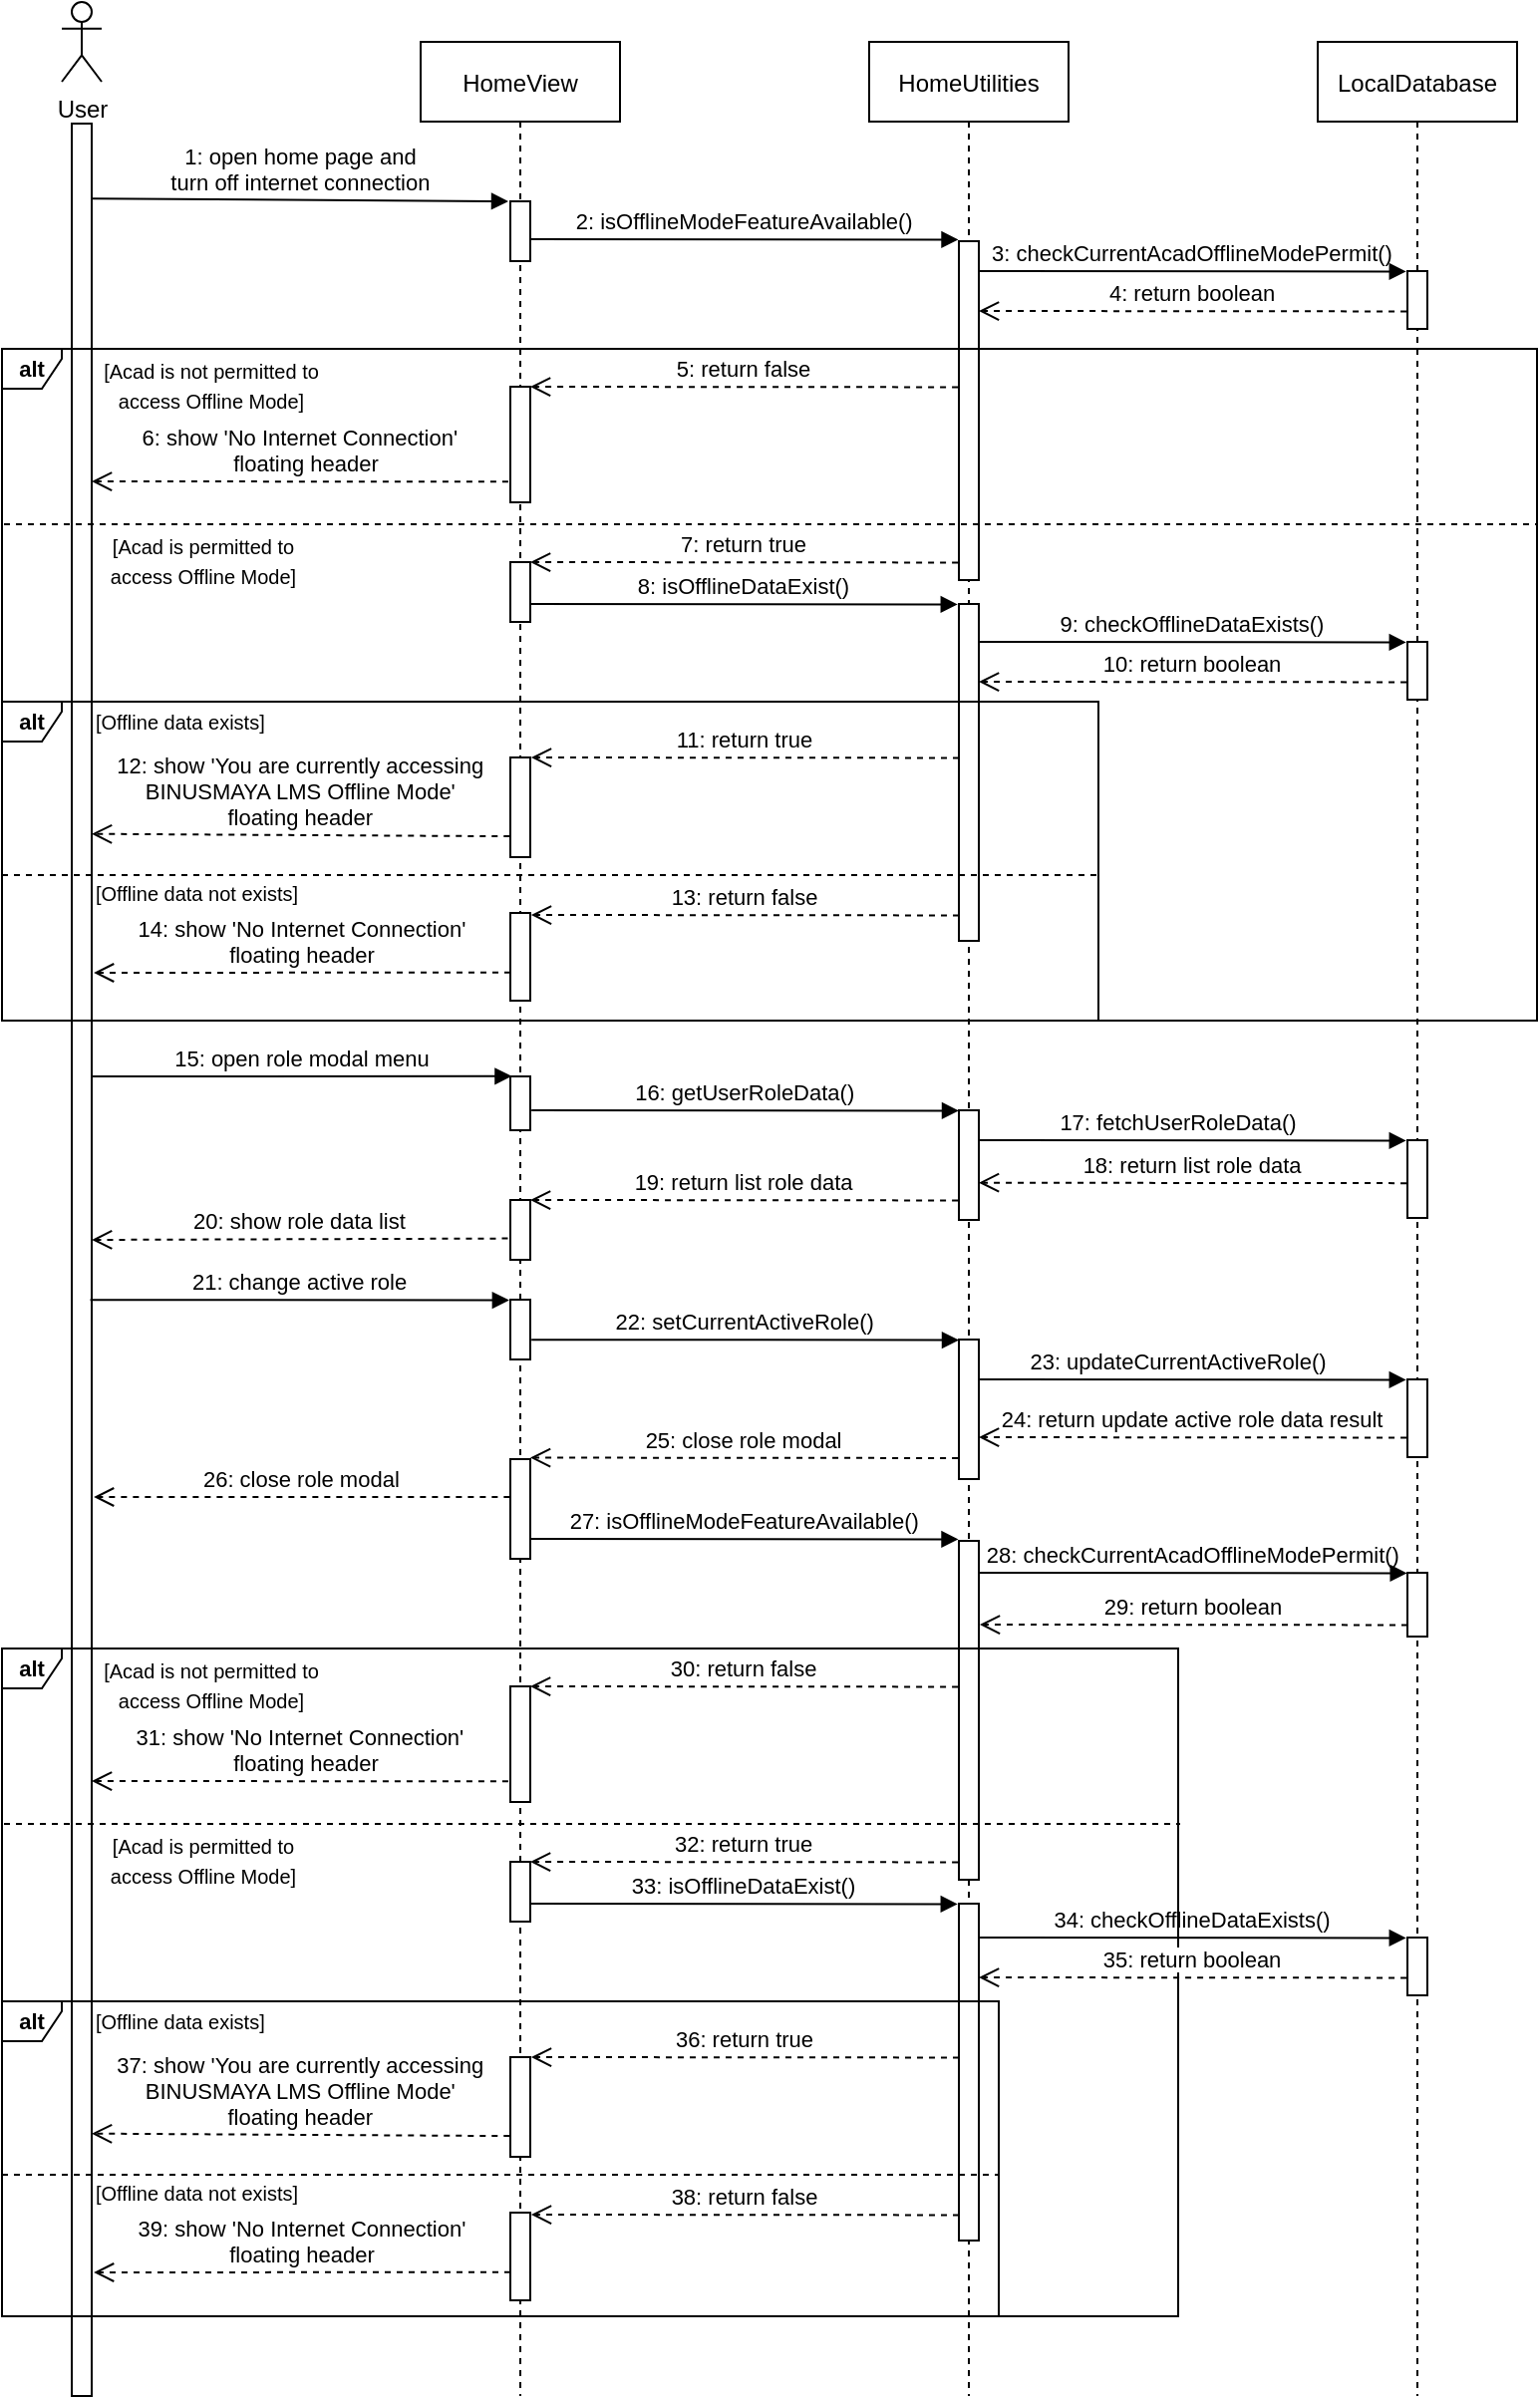 <mxfile version="20.8.3" type="github">
  <diagram id="kgpKYQtTHZ0yAKxKKP6v" name="Page-1">
    <mxGraphModel dx="3100" dy="775" grid="1" gridSize="10" guides="1" tooltips="1" connect="1" arrows="1" fold="1" page="1" pageScale="1" pageWidth="850" pageHeight="1100" math="0" shadow="0">
      <root>
        <mxCell id="0" />
        <mxCell id="1" parent="0" />
        <mxCell id="3nuBFxr9cyL0pnOWT2aG-1" value="HomeView" style="shape=umlLifeline;perimeter=lifelinePerimeter;container=1;collapsible=0;recursiveResize=0;rounded=0;shadow=0;strokeWidth=1;" parent="1" vertex="1">
          <mxGeometry x="-680" y="59" width="100" height="1181" as="geometry" />
        </mxCell>
        <mxCell id="3nuBFxr9cyL0pnOWT2aG-2" value="" style="points=[];perimeter=orthogonalPerimeter;rounded=0;shadow=0;strokeWidth=1;" parent="3nuBFxr9cyL0pnOWT2aG-1" vertex="1">
          <mxGeometry x="45" y="80" width="10" height="30" as="geometry" />
        </mxCell>
        <mxCell id="VgFMn7d585Ha0XAmIZsE-6" value="1: open home page and &#xa;turn off internet connection" style="verticalAlign=bottom;endArrow=block;shadow=0;strokeWidth=1;fontStyle=0;labelBorderColor=none;labelBackgroundColor=none;exitX=1.021;exitY=0.034;exitDx=0;exitDy=0;exitPerimeter=0;" parent="3nuBFxr9cyL0pnOWT2aG-1" edge="1">
          <mxGeometry relative="1" as="geometry">
            <mxPoint x="-164.79" y="78.62" as="sourcePoint" />
            <mxPoint x="44" y="80" as="targetPoint" />
          </mxGeometry>
        </mxCell>
        <mxCell id="3nuBFxr9cyL0pnOWT2aG-5" value="HomeUtilities" style="shape=umlLifeline;perimeter=lifelinePerimeter;container=1;collapsible=0;recursiveResize=0;rounded=0;shadow=0;strokeWidth=1;" parent="1" vertex="1">
          <mxGeometry x="-455" y="59" width="100" height="1181" as="geometry" />
        </mxCell>
        <mxCell id="VgFMn7d585Ha0XAmIZsE-7" value="2: isOfflineModeFeatureAvailable()" style="verticalAlign=bottom;endArrow=block;shadow=0;strokeWidth=1;fontStyle=0;labelBorderColor=none;labelBackgroundColor=none;entryX=-0.024;entryY=0.003;entryDx=0;entryDy=0;entryPerimeter=0;" parent="3nuBFxr9cyL0pnOWT2aG-5" edge="1">
          <mxGeometry relative="1" as="geometry">
            <mxPoint x="-169.633" y="99" as="sourcePoint" />
            <mxPoint x="44.76" y="99.21" as="targetPoint" />
          </mxGeometry>
        </mxCell>
        <mxCell id="VgFMn7d585Ha0XAmIZsE-16" value="" style="points=[];perimeter=orthogonalPerimeter;rounded=0;shadow=0;strokeWidth=1;" parent="3nuBFxr9cyL0pnOWT2aG-5" vertex="1">
          <mxGeometry x="45" y="100" width="10" height="170" as="geometry" />
        </mxCell>
        <mxCell id="D12k0bA-BJYKIJGbDswn-10" value="" style="group" parent="1" vertex="1" connectable="0">
          <mxGeometry x="-860" y="59" width="20" height="710" as="geometry" />
        </mxCell>
        <mxCell id="D12k0bA-BJYKIJGbDswn-4" value="User" style="shape=umlActor;verticalLabelPosition=bottom;verticalAlign=top;html=1;outlineConnect=0;" parent="D12k0bA-BJYKIJGbDswn-10" vertex="1">
          <mxGeometry y="-20" width="20" height="40" as="geometry" />
        </mxCell>
        <mxCell id="VgFMn7d585Ha0XAmIZsE-21" value="" style="points=[];perimeter=orthogonalPerimeter;rounded=0;shadow=0;strokeWidth=1;" parent="1" vertex="1">
          <mxGeometry x="-855" y="100" width="10" height="1140" as="geometry" />
        </mxCell>
        <mxCell id="VgFMn7d585Ha0XAmIZsE-23" value="&lt;b&gt;alt&lt;/b&gt;" style="shape=umlFrame;whiteSpace=wrap;html=1;fontSize=11;width=30;height=20;fillColor=none;" parent="1" vertex="1">
          <mxGeometry x="-890" y="213" width="770" height="337" as="geometry" />
        </mxCell>
        <mxCell id="VgFMn7d585Ha0XAmIZsE-24" value="&lt;span style=&quot;font-size: 10px;&quot;&gt;[Acad is not permitted to access Offline Mode]&lt;/span&gt;" style="text;html=1;strokeColor=none;fillColor=none;align=center;verticalAlign=middle;whiteSpace=wrap;rounded=0;" parent="1" vertex="1">
          <mxGeometry x="-840" y="213" width="110" height="35.5" as="geometry" />
        </mxCell>
        <mxCell id="VgFMn7d585Ha0XAmIZsE-25" value="" style="points=[];perimeter=orthogonalPerimeter;rounded=0;shadow=0;strokeWidth=1;" parent="1" vertex="1">
          <mxGeometry x="-635" y="232" width="10" height="58" as="geometry" />
        </mxCell>
        <mxCell id="VgFMn7d585Ha0XAmIZsE-26" value="5: return false" style="verticalAlign=bottom;endArrow=open;dashed=1;endSize=8;exitX=0;exitY=0.95;shadow=0;strokeWidth=1;entryX=1.046;entryY=0.283;entryDx=0;entryDy=0;entryPerimeter=0;" parent="1" edge="1">
          <mxGeometry relative="1" as="geometry">
            <mxPoint x="-625" y="232" as="targetPoint" />
            <mxPoint x="-410.46" y="232.22" as="sourcePoint" />
          </mxGeometry>
        </mxCell>
        <mxCell id="VgFMn7d585Ha0XAmIZsE-49" value="" style="line;strokeWidth=1;fillColor=none;align=left;verticalAlign=middle;spacingTop=-1;spacingLeft=3;spacingRight=3;rotatable=0;labelPosition=right;points=[];portConstraint=eastwest;strokeColor=inherit;fontSize=10;dashed=1;" parent="1" vertex="1">
          <mxGeometry x="-889" y="297" width="769" height="8" as="geometry" />
        </mxCell>
        <mxCell id="VgFMn7d585Ha0XAmIZsE-50" value="&lt;span style=&quot;font-size: 10px;&quot;&gt;[Acad is permitted to access Offline Mode]&lt;/span&gt;" style="text;html=1;strokeColor=none;fillColor=none;align=center;verticalAlign=middle;whiteSpace=wrap;rounded=0;" parent="1" vertex="1">
          <mxGeometry x="-844" y="301" width="110" height="35.5" as="geometry" />
        </mxCell>
        <mxCell id="VgFMn7d585Ha0XAmIZsE-52" value="7: return true" style="verticalAlign=bottom;endArrow=open;dashed=1;endSize=8;exitX=0;exitY=0.95;shadow=0;strokeWidth=1;entryX=1.046;entryY=0.283;entryDx=0;entryDy=0;entryPerimeter=0;" parent="1" edge="1">
          <mxGeometry relative="1" as="geometry">
            <mxPoint x="-625.0" y="320" as="targetPoint" />
            <mxPoint x="-410.46" y="320.22" as="sourcePoint" />
          </mxGeometry>
        </mxCell>
        <mxCell id="Guo4P8dY95QTmtFHYeZ4-5" value="6: show &#39;No Internet Connection&#39;&#xa;  floating header" style="verticalAlign=bottom;endArrow=open;dashed=1;endSize=8;shadow=0;strokeWidth=1;entryX=1.046;entryY=0.283;entryDx=0;entryDy=0;entryPerimeter=0;exitX=-0.105;exitY=0.86;exitDx=0;exitDy=0;exitPerimeter=0;labelBackgroundColor=none;" parent="1" edge="1">
          <mxGeometry relative="1" as="geometry">
            <mxPoint x="-845.0" y="279.5" as="targetPoint" />
            <mxPoint x="-636.05" y="279.66" as="sourcePoint" />
          </mxGeometry>
        </mxCell>
        <mxCell id="Guo4P8dY95QTmtFHYeZ4-6" value="" style="points=[];perimeter=orthogonalPerimeter;rounded=0;shadow=0;strokeWidth=1;" parent="1" vertex="1">
          <mxGeometry x="-635" y="320" width="10" height="30" as="geometry" />
        </mxCell>
        <mxCell id="Guo4P8dY95QTmtFHYeZ4-7" value="8: isOfflineDataExist()" style="verticalAlign=bottom;endArrow=block;shadow=0;strokeWidth=1;fontStyle=0;labelBorderColor=none;labelBackgroundColor=none;entryX=-0.024;entryY=0.003;entryDx=0;entryDy=0;entryPerimeter=0;" parent="1" edge="1">
          <mxGeometry relative="1" as="geometry">
            <mxPoint x="-625.003" y="341" as="sourcePoint" />
            <mxPoint x="-410.61" y="341.21" as="targetPoint" />
          </mxGeometry>
        </mxCell>
        <mxCell id="Guo4P8dY95QTmtFHYeZ4-10" value="" style="points=[];perimeter=orthogonalPerimeter;rounded=0;shadow=0;strokeWidth=1;" parent="1" vertex="1">
          <mxGeometry x="-410" y="341" width="10" height="169" as="geometry" />
        </mxCell>
        <mxCell id="Guo4P8dY95QTmtFHYeZ4-11" value="&lt;b&gt;alt&lt;/b&gt;" style="shape=umlFrame;whiteSpace=wrap;html=1;fontSize=11;width=30;height=20;fillColor=none;" parent="1" vertex="1">
          <mxGeometry x="-890" y="390" width="550" height="160" as="geometry" />
        </mxCell>
        <mxCell id="Guo4P8dY95QTmtFHYeZ4-12" value="&lt;span style=&quot;font-size: 10px;&quot;&gt;[Offline data exists]&lt;/span&gt;" style="text;html=1;strokeColor=none;fillColor=none;align=left;verticalAlign=middle;whiteSpace=wrap;rounded=0;" parent="1" vertex="1">
          <mxGeometry x="-845" y="390" width="110" height="20" as="geometry" />
        </mxCell>
        <mxCell id="Guo4P8dY95QTmtFHYeZ4-13" value="11: return true" style="verticalAlign=bottom;endArrow=open;dashed=1;endSize=8;exitX=0;exitY=0.95;shadow=0;strokeWidth=1;entryX=1.046;entryY=0.283;entryDx=0;entryDy=0;entryPerimeter=0;" parent="1" edge="1">
          <mxGeometry relative="1" as="geometry">
            <mxPoint x="-624.54" y="418" as="targetPoint" />
            <mxPoint x="-410.0" y="418.22" as="sourcePoint" />
          </mxGeometry>
        </mxCell>
        <mxCell id="Guo4P8dY95QTmtFHYeZ4-14" value="" style="points=[];perimeter=orthogonalPerimeter;rounded=0;shadow=0;strokeWidth=1;" parent="1" vertex="1">
          <mxGeometry x="-635" y="418" width="10" height="50" as="geometry" />
        </mxCell>
        <mxCell id="Guo4P8dY95QTmtFHYeZ4-15" value="12: show &#39;You are currently accessing &#xa;BINUSMAYA LMS Offline Mode&#39; &#xa;floating header" style="verticalAlign=bottom;endArrow=open;dashed=1;endSize=8;shadow=0;strokeWidth=1;entryX=1.046;entryY=0.283;entryDx=0;entryDy=0;entryPerimeter=0;exitX=-0.036;exitY=0.882;exitDx=0;exitDy=0;exitPerimeter=0;labelBackgroundColor=none;" parent="1" edge="1">
          <mxGeometry relative="1" as="geometry">
            <mxPoint x="-845.0" y="456.35" as="targetPoint" />
            <mxPoint x="-635.36" y="457.56" as="sourcePoint" />
          </mxGeometry>
        </mxCell>
        <mxCell id="Guo4P8dY95QTmtFHYeZ4-18" value="" style="line;strokeWidth=1;fillColor=none;align=left;verticalAlign=middle;spacingTop=-1;spacingLeft=3;spacingRight=3;rotatable=0;labelPosition=right;points=[];portConstraint=eastwest;strokeColor=inherit;fontSize=10;dashed=1;" parent="1" vertex="1">
          <mxGeometry x="-890" y="473" width="550" height="8" as="geometry" />
        </mxCell>
        <mxCell id="Guo4P8dY95QTmtFHYeZ4-19" value="&lt;span style=&quot;font-size: 10px;&quot;&gt;[Offline data not exists]&lt;/span&gt;" style="text;html=1;strokeColor=none;fillColor=none;align=left;verticalAlign=middle;whiteSpace=wrap;rounded=0;" parent="1" vertex="1">
          <mxGeometry x="-845" y="476" width="110" height="20" as="geometry" />
        </mxCell>
        <mxCell id="Guo4P8dY95QTmtFHYeZ4-20" value="" style="points=[];perimeter=orthogonalPerimeter;rounded=0;shadow=0;strokeWidth=1;" parent="1" vertex="1">
          <mxGeometry x="-635" y="496" width="10" height="44" as="geometry" />
        </mxCell>
        <mxCell id="Guo4P8dY95QTmtFHYeZ4-21" value="13: return false" style="verticalAlign=bottom;endArrow=open;dashed=1;endSize=8;exitX=0;exitY=0.95;shadow=0;strokeWidth=1;entryX=1.046;entryY=0.283;entryDx=0;entryDy=0;entryPerimeter=0;" parent="1" edge="1">
          <mxGeometry relative="1" as="geometry">
            <mxPoint x="-624.54" y="497" as="targetPoint" />
            <mxPoint x="-410.0" y="497.22" as="sourcePoint" />
          </mxGeometry>
        </mxCell>
        <mxCell id="Guo4P8dY95QTmtFHYeZ4-22" value="14: show &#39;No Internet Connection&#39; &#xa;floating header" style="verticalAlign=bottom;endArrow=open;dashed=1;endSize=8;shadow=0;strokeWidth=1;entryX=1.046;entryY=0.283;entryDx=0;entryDy=0;entryPerimeter=0;exitX=0;exitY=0.908;exitDx=0;exitDy=0;exitPerimeter=0;labelBackgroundColor=none;" parent="1" edge="1">
          <mxGeometry relative="1" as="geometry">
            <mxPoint x="-843.95" y="526.0" as="targetPoint" />
            <mxPoint x="-635" y="525.848" as="sourcePoint" />
          </mxGeometry>
        </mxCell>
        <mxCell id="Guo4P8dY95QTmtFHYeZ4-23" value="15: open role modal menu" style="verticalAlign=bottom;endArrow=block;shadow=0;strokeWidth=1;fontStyle=0;labelBorderColor=none;labelBackgroundColor=none;entryX=0.073;entryY=-0.003;entryDx=0;entryDy=0;entryPerimeter=0;" parent="1" target="Guo4P8dY95QTmtFHYeZ4-24" edge="1">
          <mxGeometry relative="1" as="geometry">
            <mxPoint x="-845" y="578.0" as="sourcePoint" />
            <mxPoint x="-720" y="578" as="targetPoint" />
          </mxGeometry>
        </mxCell>
        <mxCell id="Guo4P8dY95QTmtFHYeZ4-24" value="" style="points=[];perimeter=orthogonalPerimeter;rounded=0;shadow=0;strokeWidth=1;" parent="1" vertex="1">
          <mxGeometry x="-635" y="578" width="10" height="27" as="geometry" />
        </mxCell>
        <mxCell id="Guo4P8dY95QTmtFHYeZ4-25" value="" style="points=[];perimeter=orthogonalPerimeter;rounded=0;shadow=0;strokeWidth=1;" parent="1" vertex="1">
          <mxGeometry x="-410" y="595" width="10" height="55" as="geometry" />
        </mxCell>
        <mxCell id="Guo4P8dY95QTmtFHYeZ4-26" value="16: getUserRoleData()" style="verticalAlign=bottom;endArrow=block;shadow=0;strokeWidth=1;fontStyle=0;labelBorderColor=none;labelBackgroundColor=none;entryX=-0.024;entryY=0.003;entryDx=0;entryDy=0;entryPerimeter=0;" parent="1" edge="1">
          <mxGeometry relative="1" as="geometry">
            <mxPoint x="-624.393" y="595.0" as="sourcePoint" />
            <mxPoint x="-410.0" y="595.21" as="targetPoint" />
          </mxGeometry>
        </mxCell>
        <mxCell id="Guo4P8dY95QTmtFHYeZ4-29" value="19: return list role data" style="verticalAlign=bottom;endArrow=open;dashed=1;endSize=8;exitX=0;exitY=0.95;shadow=0;strokeWidth=1;entryX=1.046;entryY=0.283;entryDx=0;entryDy=0;entryPerimeter=0;" parent="1" edge="1">
          <mxGeometry relative="1" as="geometry">
            <mxPoint x="-625.0" y="640" as="targetPoint" />
            <mxPoint x="-410.46" y="640.22" as="sourcePoint" />
          </mxGeometry>
        </mxCell>
        <mxCell id="Guo4P8dY95QTmtFHYeZ4-31" value="" style="points=[];perimeter=orthogonalPerimeter;rounded=0;shadow=0;strokeWidth=1;" parent="1" vertex="1">
          <mxGeometry x="-635" y="640" width="10" height="30" as="geometry" />
        </mxCell>
        <mxCell id="Guo4P8dY95QTmtFHYeZ4-32" value="20: show role data list" style="verticalAlign=bottom;endArrow=open;dashed=1;endSize=8;shadow=0;strokeWidth=1;entryX=1.046;entryY=0.283;entryDx=0;entryDy=0;entryPerimeter=0;exitX=-0.026;exitY=0.739;exitDx=0;exitDy=0;exitPerimeter=0;labelBackgroundColor=none;" parent="1" edge="1">
          <mxGeometry relative="1" as="geometry">
            <mxPoint x="-844.95" y="660" as="targetPoint" />
            <mxPoint x="-636.26" y="659.299" as="sourcePoint" />
          </mxGeometry>
        </mxCell>
        <mxCell id="Guo4P8dY95QTmtFHYeZ4-33" value="21: change active role" style="verticalAlign=bottom;endArrow=block;shadow=0;strokeWidth=1;fontStyle=0;labelBorderColor=none;labelBackgroundColor=none;entryX=-0.056;entryY=0.009;entryDx=0;entryDy=0;entryPerimeter=0;" parent="1" target="Guo4P8dY95QTmtFHYeZ4-34" edge="1">
          <mxGeometry relative="1" as="geometry">
            <mxPoint x="-845.73" y="690.08" as="sourcePoint" />
            <mxPoint x="-715.0" y="689.999" as="targetPoint" />
          </mxGeometry>
        </mxCell>
        <mxCell id="Guo4P8dY95QTmtFHYeZ4-34" value="" style="points=[];perimeter=orthogonalPerimeter;rounded=0;shadow=0;strokeWidth=1;" parent="1" vertex="1">
          <mxGeometry x="-635" y="690" width="10" height="30" as="geometry" />
        </mxCell>
        <mxCell id="Guo4P8dY95QTmtFHYeZ4-35" value="22: setCurrentActiveRole()" style="verticalAlign=bottom;endArrow=block;shadow=0;strokeWidth=1;fontStyle=0;labelBorderColor=none;labelBackgroundColor=none;entryX=-0.024;entryY=0.003;entryDx=0;entryDy=0;entryPerimeter=0;" parent="1" edge="1">
          <mxGeometry relative="1" as="geometry">
            <mxPoint x="-624.393" y="710.07" as="sourcePoint" />
            <mxPoint x="-410.0" y="710.28" as="targetPoint" />
          </mxGeometry>
        </mxCell>
        <mxCell id="Guo4P8dY95QTmtFHYeZ4-36" value="" style="points=[];perimeter=orthogonalPerimeter;rounded=0;shadow=0;strokeWidth=1;" parent="1" vertex="1">
          <mxGeometry x="-410" y="710" width="10" height="70" as="geometry" />
        </mxCell>
        <mxCell id="Guo4P8dY95QTmtFHYeZ4-39" value="25: close role modal" style="verticalAlign=bottom;endArrow=open;dashed=1;endSize=8;exitX=0;exitY=0.95;shadow=0;strokeWidth=1;entryX=1.046;entryY=0.283;entryDx=0;entryDy=0;entryPerimeter=0;" parent="1" edge="1">
          <mxGeometry relative="1" as="geometry">
            <mxPoint x="-625.0" y="769.26" as="targetPoint" />
            <mxPoint x="-410.46" y="769.48" as="sourcePoint" />
          </mxGeometry>
        </mxCell>
        <mxCell id="Guo4P8dY95QTmtFHYeZ4-40" value="" style="points=[];perimeter=orthogonalPerimeter;rounded=0;shadow=0;strokeWidth=1;" parent="1" vertex="1">
          <mxGeometry x="-635" y="770" width="10" height="50" as="geometry" />
        </mxCell>
        <mxCell id="Guo4P8dY95QTmtFHYeZ4-42" value="26: close role modal" style="verticalAlign=bottom;endArrow=open;dashed=1;endSize=8;shadow=0;strokeWidth=1;entryX=1.046;entryY=0.283;entryDx=0;entryDy=0;entryPerimeter=0;labelBackgroundColor=none;exitX=-0.032;exitY=0.499;exitDx=0;exitDy=0;exitPerimeter=0;" parent="1" edge="1">
          <mxGeometry relative="1" as="geometry">
            <mxPoint x="-843.95" y="789" as="targetPoint" />
            <mxPoint x="-635.32" y="788.94" as="sourcePoint" />
          </mxGeometry>
        </mxCell>
        <mxCell id="Guo4P8dY95QTmtFHYeZ4-70" value="27: isOfflineModeFeatureAvailable()" style="verticalAlign=bottom;endArrow=block;shadow=0;strokeWidth=1;fontStyle=0;labelBorderColor=none;labelBackgroundColor=none;entryX=-0.024;entryY=0.003;entryDx=0;entryDy=0;entryPerimeter=0;" parent="1" edge="1">
          <mxGeometry relative="1" as="geometry">
            <mxPoint x="-624.633" y="810" as="sourcePoint" />
            <mxPoint x="-410.24" y="810.21" as="targetPoint" />
          </mxGeometry>
        </mxCell>
        <mxCell id="Guo4P8dY95QTmtFHYeZ4-71" value="" style="points=[];perimeter=orthogonalPerimeter;rounded=0;shadow=0;strokeWidth=1;" parent="1" vertex="1">
          <mxGeometry x="-410" y="811" width="10" height="170" as="geometry" />
        </mxCell>
        <mxCell id="Guo4P8dY95QTmtFHYeZ4-74" value="&lt;b&gt;alt&lt;/b&gt;" style="shape=umlFrame;whiteSpace=wrap;html=1;fontSize=11;width=30;height=20;fillColor=none;" parent="1" vertex="1">
          <mxGeometry x="-890" y="865" width="590" height="335" as="geometry" />
        </mxCell>
        <mxCell id="Guo4P8dY95QTmtFHYeZ4-75" value="&lt;span style=&quot;font-size: 10px;&quot;&gt;[Acad is not permitted to access Offline Mode]&lt;/span&gt;" style="text;html=1;strokeColor=none;fillColor=none;align=center;verticalAlign=middle;whiteSpace=wrap;rounded=0;" parent="1" vertex="1">
          <mxGeometry x="-840" y="865" width="110" height="35.5" as="geometry" />
        </mxCell>
        <mxCell id="Guo4P8dY95QTmtFHYeZ4-76" value="" style="points=[];perimeter=orthogonalPerimeter;rounded=0;shadow=0;strokeWidth=1;" parent="1" vertex="1">
          <mxGeometry x="-635" y="884" width="10" height="58" as="geometry" />
        </mxCell>
        <mxCell id="Guo4P8dY95QTmtFHYeZ4-77" value="30: return false" style="verticalAlign=bottom;endArrow=open;dashed=1;endSize=8;exitX=0;exitY=0.95;shadow=0;strokeWidth=1;entryX=1.046;entryY=0.283;entryDx=0;entryDy=0;entryPerimeter=0;" parent="1" edge="1">
          <mxGeometry relative="1" as="geometry">
            <mxPoint x="-625" y="884" as="targetPoint" />
            <mxPoint x="-410.46" y="884.22" as="sourcePoint" />
          </mxGeometry>
        </mxCell>
        <mxCell id="Guo4P8dY95QTmtFHYeZ4-78" value="" style="line;strokeWidth=1;fillColor=none;align=left;verticalAlign=middle;spacingTop=-1;spacingLeft=3;spacingRight=3;rotatable=0;labelPosition=right;points=[];portConstraint=eastwest;strokeColor=inherit;fontSize=10;dashed=1;" parent="1" vertex="1">
          <mxGeometry x="-889" y="949" width="590" height="8" as="geometry" />
        </mxCell>
        <mxCell id="Guo4P8dY95QTmtFHYeZ4-79" value="&lt;span style=&quot;font-size: 10px;&quot;&gt;[Acad is permitted to access Offline Mode]&lt;/span&gt;" style="text;html=1;strokeColor=none;fillColor=none;align=center;verticalAlign=middle;whiteSpace=wrap;rounded=0;" parent="1" vertex="1">
          <mxGeometry x="-844" y="953" width="110" height="35.5" as="geometry" />
        </mxCell>
        <mxCell id="Guo4P8dY95QTmtFHYeZ4-80" value="32: return true" style="verticalAlign=bottom;endArrow=open;dashed=1;endSize=8;exitX=0;exitY=0.95;shadow=0;strokeWidth=1;entryX=1.046;entryY=0.283;entryDx=0;entryDy=0;entryPerimeter=0;" parent="1" edge="1">
          <mxGeometry relative="1" as="geometry">
            <mxPoint x="-625" y="972" as="targetPoint" />
            <mxPoint x="-410.46" y="972.22" as="sourcePoint" />
          </mxGeometry>
        </mxCell>
        <mxCell id="Guo4P8dY95QTmtFHYeZ4-81" value="31: show &#39;No Internet Connection&#39;&#xa;  floating header" style="verticalAlign=bottom;endArrow=open;dashed=1;endSize=8;shadow=0;strokeWidth=1;entryX=1.046;entryY=0.283;entryDx=0;entryDy=0;entryPerimeter=0;exitX=-0.105;exitY=0.86;exitDx=0;exitDy=0;exitPerimeter=0;labelBackgroundColor=none;" parent="1" edge="1">
          <mxGeometry relative="1" as="geometry">
            <mxPoint x="-845" y="931.5" as="targetPoint" />
            <mxPoint x="-636.05" y="931.66" as="sourcePoint" />
          </mxGeometry>
        </mxCell>
        <mxCell id="Guo4P8dY95QTmtFHYeZ4-82" value="" style="points=[];perimeter=orthogonalPerimeter;rounded=0;shadow=0;strokeWidth=1;" parent="1" vertex="1">
          <mxGeometry x="-635" y="972" width="10" height="30" as="geometry" />
        </mxCell>
        <mxCell id="Guo4P8dY95QTmtFHYeZ4-83" value="33: isOfflineDataExist()" style="verticalAlign=bottom;endArrow=block;shadow=0;strokeWidth=1;fontStyle=0;labelBorderColor=none;labelBackgroundColor=none;entryX=-0.024;entryY=0.003;entryDx=0;entryDy=0;entryPerimeter=0;" parent="1" edge="1">
          <mxGeometry relative="1" as="geometry">
            <mxPoint x="-625.003" y="993" as="sourcePoint" />
            <mxPoint x="-410.61" y="993.21" as="targetPoint" />
          </mxGeometry>
        </mxCell>
        <mxCell id="Guo4P8dY95QTmtFHYeZ4-86" value="" style="points=[];perimeter=orthogonalPerimeter;rounded=0;shadow=0;strokeWidth=1;" parent="1" vertex="1">
          <mxGeometry x="-410" y="993" width="10" height="169" as="geometry" />
        </mxCell>
        <mxCell id="Guo4P8dY95QTmtFHYeZ4-87" value="&lt;b&gt;alt&lt;/b&gt;" style="shape=umlFrame;whiteSpace=wrap;html=1;fontSize=11;width=30;height=20;fillColor=none;" parent="1" vertex="1">
          <mxGeometry x="-890" y="1042" width="500" height="158" as="geometry" />
        </mxCell>
        <mxCell id="Guo4P8dY95QTmtFHYeZ4-88" value="&lt;span style=&quot;font-size: 10px;&quot;&gt;[Offline data exists]&lt;/span&gt;" style="text;html=1;strokeColor=none;fillColor=none;align=left;verticalAlign=middle;whiteSpace=wrap;rounded=0;" parent="1" vertex="1">
          <mxGeometry x="-845" y="1042" width="110" height="20" as="geometry" />
        </mxCell>
        <mxCell id="Guo4P8dY95QTmtFHYeZ4-89" value="36: return true" style="verticalAlign=bottom;endArrow=open;dashed=1;endSize=8;exitX=0;exitY=0.95;shadow=0;strokeWidth=1;entryX=1.046;entryY=0.283;entryDx=0;entryDy=0;entryPerimeter=0;" parent="1" edge="1">
          <mxGeometry relative="1" as="geometry">
            <mxPoint x="-624.54" y="1070" as="targetPoint" />
            <mxPoint x="-410" y="1070.22" as="sourcePoint" />
          </mxGeometry>
        </mxCell>
        <mxCell id="Guo4P8dY95QTmtFHYeZ4-90" value="" style="points=[];perimeter=orthogonalPerimeter;rounded=0;shadow=0;strokeWidth=1;" parent="1" vertex="1">
          <mxGeometry x="-635" y="1070" width="10" height="50" as="geometry" />
        </mxCell>
        <mxCell id="Guo4P8dY95QTmtFHYeZ4-91" value="37: show &#39;You are currently accessing &#xa;BINUSMAYA LMS Offline Mode&#39; &#xa;floating header" style="verticalAlign=bottom;endArrow=open;dashed=1;endSize=8;shadow=0;strokeWidth=1;entryX=1.046;entryY=0.283;entryDx=0;entryDy=0;entryPerimeter=0;exitX=-0.036;exitY=0.882;exitDx=0;exitDy=0;exitPerimeter=0;labelBackgroundColor=none;" parent="1" edge="1">
          <mxGeometry relative="1" as="geometry">
            <mxPoint x="-845" y="1108.35" as="targetPoint" />
            <mxPoint x="-635.36" y="1109.56" as="sourcePoint" />
          </mxGeometry>
        </mxCell>
        <mxCell id="Guo4P8dY95QTmtFHYeZ4-92" value="" style="line;strokeWidth=1;fillColor=none;align=left;verticalAlign=middle;spacingTop=-1;spacingLeft=3;spacingRight=3;rotatable=0;labelPosition=right;points=[];portConstraint=eastwest;strokeColor=inherit;fontSize=10;dashed=1;" parent="1" vertex="1">
          <mxGeometry x="-890" y="1125" width="500" height="8" as="geometry" />
        </mxCell>
        <mxCell id="Guo4P8dY95QTmtFHYeZ4-93" value="&lt;span style=&quot;font-size: 10px;&quot;&gt;[Offline data not exists]&lt;/span&gt;" style="text;html=1;strokeColor=none;fillColor=none;align=left;verticalAlign=middle;whiteSpace=wrap;rounded=0;" parent="1" vertex="1">
          <mxGeometry x="-845" y="1128" width="110" height="20" as="geometry" />
        </mxCell>
        <mxCell id="Guo4P8dY95QTmtFHYeZ4-94" value="" style="points=[];perimeter=orthogonalPerimeter;rounded=0;shadow=0;strokeWidth=1;" parent="1" vertex="1">
          <mxGeometry x="-635" y="1148" width="10" height="44" as="geometry" />
        </mxCell>
        <mxCell id="Guo4P8dY95QTmtFHYeZ4-95" value="38: return false" style="verticalAlign=bottom;endArrow=open;dashed=1;endSize=8;exitX=0;exitY=0.95;shadow=0;strokeWidth=1;entryX=1.046;entryY=0.283;entryDx=0;entryDy=0;entryPerimeter=0;" parent="1" edge="1">
          <mxGeometry relative="1" as="geometry">
            <mxPoint x="-624.54" y="1149" as="targetPoint" />
            <mxPoint x="-410" y="1149.22" as="sourcePoint" />
          </mxGeometry>
        </mxCell>
        <mxCell id="Guo4P8dY95QTmtFHYeZ4-96" value="39: show &#39;No Internet Connection&#39; &#xa;floating header" style="verticalAlign=bottom;endArrow=open;dashed=1;endSize=8;shadow=0;strokeWidth=1;entryX=1.046;entryY=0.283;entryDx=0;entryDy=0;entryPerimeter=0;exitX=0;exitY=0.908;exitDx=0;exitDy=0;exitPerimeter=0;labelBackgroundColor=none;" parent="1" edge="1">
          <mxGeometry relative="1" as="geometry">
            <mxPoint x="-843.95" y="1178" as="targetPoint" />
            <mxPoint x="-635" y="1177.848" as="sourcePoint" />
          </mxGeometry>
        </mxCell>
        <mxCell id="QNvNGmrfRDXNHdKhkpKC-1" value="LocalDatabase" style="shape=umlLifeline;perimeter=lifelinePerimeter;container=1;collapsible=0;recursiveResize=0;rounded=0;shadow=0;strokeWidth=1;" vertex="1" parent="1">
          <mxGeometry x="-230" y="59" width="100" height="1181" as="geometry" />
        </mxCell>
        <mxCell id="QNvNGmrfRDXNHdKhkpKC-5" value="17: fetchUserRoleData()" style="verticalAlign=bottom;endArrow=block;shadow=0;strokeWidth=1;fontStyle=0;labelBorderColor=none;labelBackgroundColor=none;entryX=-0.024;entryY=0.003;entryDx=0;entryDy=0;entryPerimeter=0;" edge="1" parent="QNvNGmrfRDXNHdKhkpKC-1">
          <mxGeometry x="-0.067" relative="1" as="geometry">
            <mxPoint x="-170.003" y="551" as="sourcePoint" />
            <mxPoint x="44.39" y="551.21" as="targetPoint" />
            <mxPoint as="offset" />
          </mxGeometry>
        </mxCell>
        <mxCell id="QNvNGmrfRDXNHdKhkpKC-6" value="" style="points=[];perimeter=orthogonalPerimeter;rounded=0;shadow=0;strokeWidth=1;" vertex="1" parent="QNvNGmrfRDXNHdKhkpKC-1">
          <mxGeometry x="45" y="551" width="10" height="39" as="geometry" />
        </mxCell>
        <mxCell id="QNvNGmrfRDXNHdKhkpKC-8" value="" style="points=[];perimeter=orthogonalPerimeter;rounded=0;shadow=0;strokeWidth=1;" vertex="1" parent="QNvNGmrfRDXNHdKhkpKC-1">
          <mxGeometry x="45" y="301" width="10" height="29" as="geometry" />
        </mxCell>
        <mxCell id="QNvNGmrfRDXNHdKhkpKC-12" value="" style="points=[];perimeter=orthogonalPerimeter;rounded=0;shadow=0;strokeWidth=1;" vertex="1" parent="QNvNGmrfRDXNHdKhkpKC-1">
          <mxGeometry x="45" y="671" width="10" height="39" as="geometry" />
        </mxCell>
        <mxCell id="QNvNGmrfRDXNHdKhkpKC-20" value="" style="points=[];perimeter=orthogonalPerimeter;rounded=0;shadow=0;strokeWidth=1;" vertex="1" parent="QNvNGmrfRDXNHdKhkpKC-1">
          <mxGeometry x="45" y="768" width="10" height="32" as="geometry" />
        </mxCell>
        <mxCell id="QNvNGmrfRDXNHdKhkpKC-7" value="18: return list role data" style="verticalAlign=bottom;endArrow=open;dashed=1;endSize=8;exitX=0;exitY=0.95;shadow=0;strokeWidth=1;entryX=1.046;entryY=0.283;entryDx=0;entryDy=0;entryPerimeter=0;" edge="1" parent="1">
          <mxGeometry relative="1" as="geometry">
            <mxPoint x="-400.0" y="631.35" as="targetPoint" />
            <mxPoint x="-185.46" y="631.57" as="sourcePoint" />
          </mxGeometry>
        </mxCell>
        <mxCell id="QNvNGmrfRDXNHdKhkpKC-9" value="9: checkOfflineDataExists()" style="verticalAlign=bottom;endArrow=block;shadow=0;strokeWidth=1;fontStyle=0;labelBorderColor=none;labelBackgroundColor=none;entryX=-0.024;entryY=0.003;entryDx=0;entryDy=0;entryPerimeter=0;" edge="1" parent="1">
          <mxGeometry relative="1" as="geometry">
            <mxPoint x="-400.003" y="360" as="sourcePoint" />
            <mxPoint x="-185.61" y="360.21" as="targetPoint" />
          </mxGeometry>
        </mxCell>
        <mxCell id="QNvNGmrfRDXNHdKhkpKC-10" value="10: return boolean" style="verticalAlign=bottom;endArrow=open;dashed=1;endSize=8;exitX=0;exitY=0.95;shadow=0;strokeWidth=1;entryX=1.046;entryY=0.283;entryDx=0;entryDy=0;entryPerimeter=0;" edge="1" parent="1">
          <mxGeometry relative="1" as="geometry">
            <mxPoint x="-400.0" y="380" as="targetPoint" />
            <mxPoint x="-185.46" y="380.22" as="sourcePoint" />
          </mxGeometry>
        </mxCell>
        <mxCell id="QNvNGmrfRDXNHdKhkpKC-11" value="23: updateCurrentActiveRole()" style="verticalAlign=bottom;endArrow=block;shadow=0;strokeWidth=1;fontStyle=0;labelBorderColor=none;labelBackgroundColor=none;entryX=-0.024;entryY=0.003;entryDx=0;entryDy=0;entryPerimeter=0;" edge="1" parent="1">
          <mxGeometry x="-0.067" relative="1" as="geometry">
            <mxPoint x="-400.003" y="730" as="sourcePoint" />
            <mxPoint x="-185.61" y="730.21" as="targetPoint" />
            <mxPoint as="offset" />
          </mxGeometry>
        </mxCell>
        <mxCell id="QNvNGmrfRDXNHdKhkpKC-13" value="24: return update active role data result" style="verticalAlign=bottom;endArrow=open;dashed=1;endSize=8;exitX=0;exitY=0.95;shadow=0;strokeWidth=1;entryX=1.046;entryY=0.283;entryDx=0;entryDy=0;entryPerimeter=0;" edge="1" parent="1">
          <mxGeometry relative="1" as="geometry">
            <mxPoint x="-400" y="759.0" as="targetPoint" />
            <mxPoint x="-185.46" y="759.22" as="sourcePoint" />
          </mxGeometry>
        </mxCell>
        <mxCell id="QNvNGmrfRDXNHdKhkpKC-14" value="" style="points=[];perimeter=orthogonalPerimeter;rounded=0;shadow=0;strokeWidth=1;" vertex="1" parent="1">
          <mxGeometry x="-185" y="174" width="10" height="29" as="geometry" />
        </mxCell>
        <mxCell id="QNvNGmrfRDXNHdKhkpKC-15" value="3: checkCurrentAcadOfflineModePermit()" style="verticalAlign=bottom;endArrow=block;shadow=0;strokeWidth=1;fontStyle=0;labelBorderColor=none;labelBackgroundColor=none;entryX=-0.024;entryY=0.003;entryDx=0;entryDy=0;entryPerimeter=0;" edge="1" parent="1">
          <mxGeometry relative="1" as="geometry">
            <mxPoint x="-400.003" y="174" as="sourcePoint" />
            <mxPoint x="-185.61" y="174.21" as="targetPoint" />
          </mxGeometry>
        </mxCell>
        <mxCell id="QNvNGmrfRDXNHdKhkpKC-16" value="4: return boolean" style="verticalAlign=bottom;endArrow=open;dashed=1;endSize=8;exitX=0;exitY=0.95;shadow=0;strokeWidth=1;entryX=1.046;entryY=0.283;entryDx=0;entryDy=0;entryPerimeter=0;" edge="1" parent="1">
          <mxGeometry relative="1" as="geometry">
            <mxPoint x="-400" y="194" as="targetPoint" />
            <mxPoint x="-185.46" y="194.22" as="sourcePoint" />
          </mxGeometry>
        </mxCell>
        <mxCell id="QNvNGmrfRDXNHdKhkpKC-18" value="28: checkCurrentAcadOfflineModePermit()" style="verticalAlign=bottom;endArrow=block;shadow=0;strokeWidth=1;fontStyle=0;labelBorderColor=none;labelBackgroundColor=none;entryX=-0.024;entryY=0.003;entryDx=0;entryDy=0;entryPerimeter=0;" edge="1" parent="1">
          <mxGeometry relative="1" as="geometry">
            <mxPoint x="-399.543" y="827" as="sourcePoint" />
            <mxPoint x="-185.15" y="827.21" as="targetPoint" />
          </mxGeometry>
        </mxCell>
        <mxCell id="QNvNGmrfRDXNHdKhkpKC-19" value="29: return boolean" style="verticalAlign=bottom;endArrow=open;dashed=1;endSize=8;exitX=0;exitY=0.95;shadow=0;strokeWidth=1;entryX=1.046;entryY=0.283;entryDx=0;entryDy=0;entryPerimeter=0;" edge="1" parent="1">
          <mxGeometry relative="1" as="geometry">
            <mxPoint x="-399.54" y="853" as="targetPoint" />
            <mxPoint x="-185.0" y="853.22" as="sourcePoint" />
          </mxGeometry>
        </mxCell>
        <mxCell id="QNvNGmrfRDXNHdKhkpKC-21" value="" style="points=[];perimeter=orthogonalPerimeter;rounded=0;shadow=0;strokeWidth=1;" vertex="1" parent="1">
          <mxGeometry x="-185" y="1010" width="10" height="29" as="geometry" />
        </mxCell>
        <mxCell id="QNvNGmrfRDXNHdKhkpKC-22" value="34: checkOfflineDataExists()" style="verticalAlign=bottom;endArrow=block;shadow=0;strokeWidth=1;fontStyle=0;labelBorderColor=none;labelBackgroundColor=none;entryX=-0.024;entryY=0.003;entryDx=0;entryDy=0;entryPerimeter=0;" edge="1" parent="1">
          <mxGeometry relative="1" as="geometry">
            <mxPoint x="-400.003" y="1010" as="sourcePoint" />
            <mxPoint x="-185.61" y="1010.21" as="targetPoint" />
          </mxGeometry>
        </mxCell>
        <mxCell id="QNvNGmrfRDXNHdKhkpKC-23" value="35: return boolean" style="verticalAlign=bottom;endArrow=open;dashed=1;endSize=8;exitX=0;exitY=0.95;shadow=0;strokeWidth=1;entryX=1.046;entryY=0.283;entryDx=0;entryDy=0;entryPerimeter=0;" edge="1" parent="1">
          <mxGeometry relative="1" as="geometry">
            <mxPoint x="-400" y="1030" as="targetPoint" />
            <mxPoint x="-185.46" y="1030.22" as="sourcePoint" />
          </mxGeometry>
        </mxCell>
      </root>
    </mxGraphModel>
  </diagram>
</mxfile>
